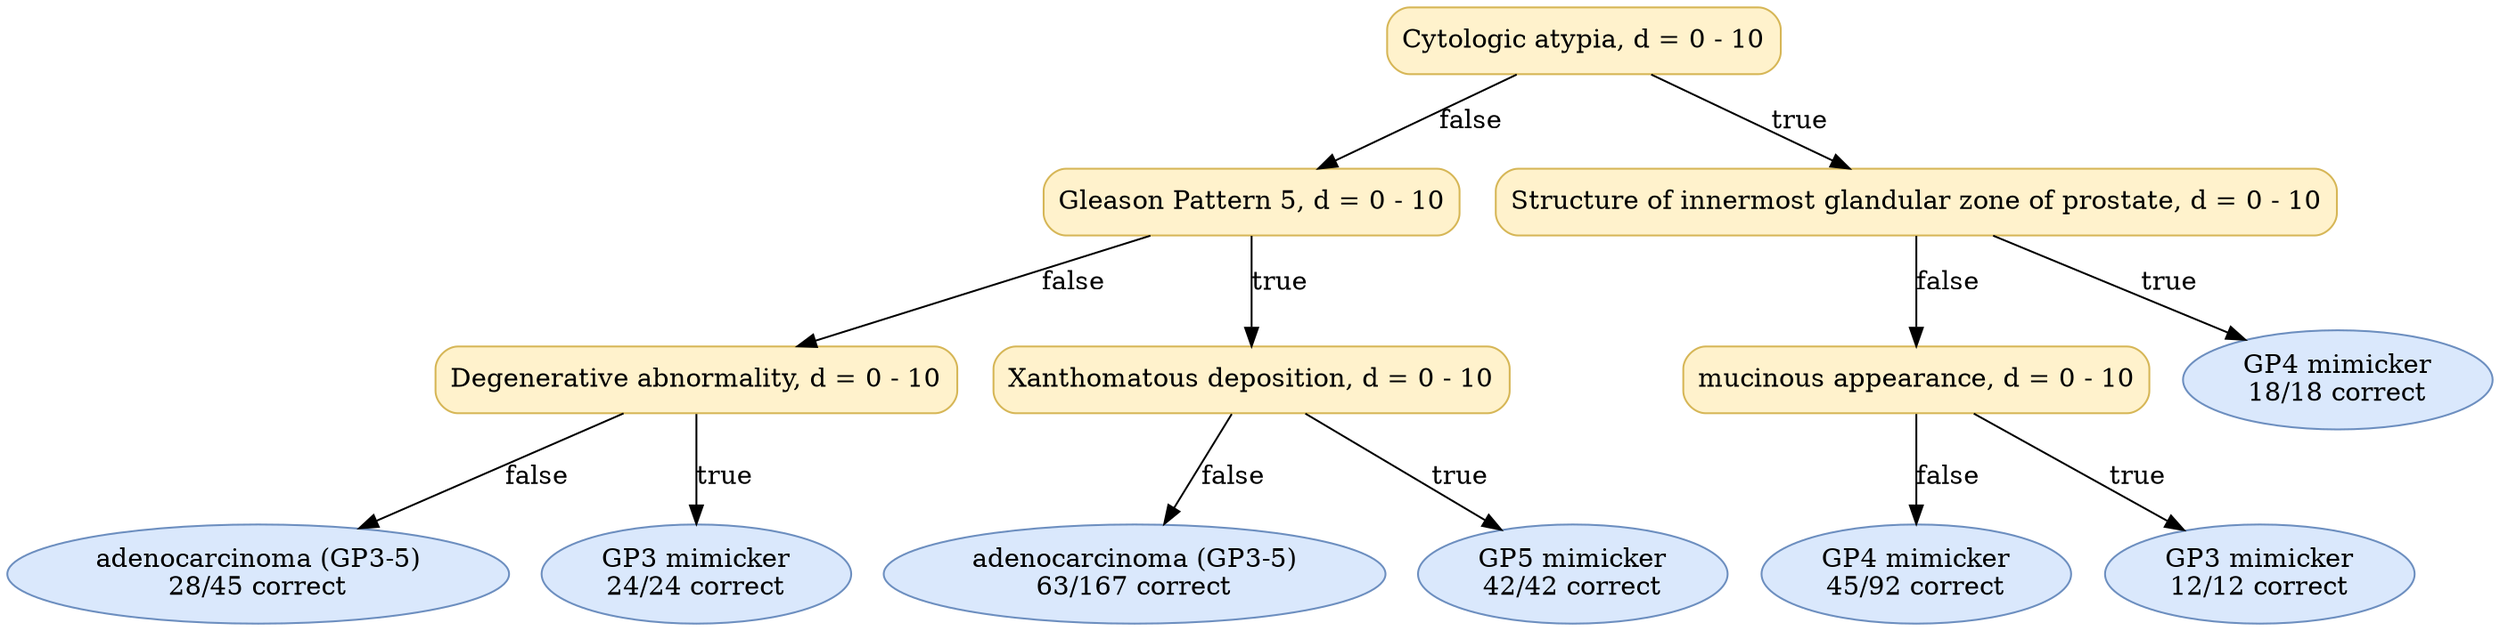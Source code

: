 digraph "DT" {
fontname="Times-Roman";
label="";
node [fontname="Times-Roman"];
Node1 [color="#D6B656", fillcolor="#FFF2CC", label="Cytologic atypia, d = 0 - 10", shape="box", style="rounded,filled"];
Node2 [color="#D6B656", fillcolor="#FFF2CC", label="Gleason Pattern 5, d = 0 - 10", shape="box", style="rounded,filled"];
Node3 [color="#D6B656", fillcolor="#FFF2CC", label="Degenerative abnormality, d = 0 - 10", shape="box", style="rounded,filled"];
Node4 [color="#6C8EBF", fillcolor="#DAE8FC", label=<adenocarcinoma (GP3-5)<br/>28/45 correct>, shape="ellipse", style="rounded,filled"];
Node5 [color="#6C8EBF", fillcolor="#DAE8FC", label=<GP3 mimicker<br/>24/24 correct>, shape="ellipse", style="rounded,filled"];
Node6 [color="#D6B656", fillcolor="#FFF2CC", label="Xanthomatous deposition, d = 0 - 10", shape="box", style="rounded,filled"];
Node7 [color="#6C8EBF", fillcolor="#DAE8FC", label=<adenocarcinoma (GP3-5)<br/>63/167 correct>, shape="ellipse", style="rounded,filled"];
Node8 [color="#6C8EBF", fillcolor="#DAE8FC", label=<GP5 mimicker<br/>42/42 correct>, shape="ellipse", style="rounded,filled"];
Node9 [color="#D6B656", fillcolor="#FFF2CC", label="Structure of innermost glandular zone of prostate, d = 0 - 10", shape="box", style="rounded,filled"];
Node10 [color="#D6B656", fillcolor="#FFF2CC", label="mucinous appearance, d = 0 - 10", shape="box", style="rounded,filled"];
Node11 [color="#6C8EBF", fillcolor="#DAE8FC", label=<GP4 mimicker<br/>45/92 correct>, shape="ellipse", style="rounded,filled"];
Node12 [color="#6C8EBF", fillcolor="#DAE8FC", label=<GP3 mimicker<br/>12/12 correct>, shape="ellipse", style="rounded,filled"];
Node13 [color="#6C8EBF", fillcolor="#DAE8FC", label=<GP4 mimicker<br/>18/18 correct>, shape="ellipse", style="rounded,filled"];
Node1 -> Node2  [key=0, label="false"];
Node1 -> Node9  [key=0, label="true"];
Node2 -> Node3  [key=0, label="false"];
Node2 -> Node6  [key=0, label="true"];
Node3 -> Node4  [key=0, label="false"];
Node3 -> Node5  [key=0, label="true"];
Node6 -> Node7  [key=0, label="false"];
Node6 -> Node8  [key=0, label="true"];
Node9 -> Node10  [key=0, label="false"];
Node9 -> Node13  [key=0, label="true"];
Node10 -> Node11  [key=0, label="false"];
Node10 -> Node12  [key=0, label="true"];
}
